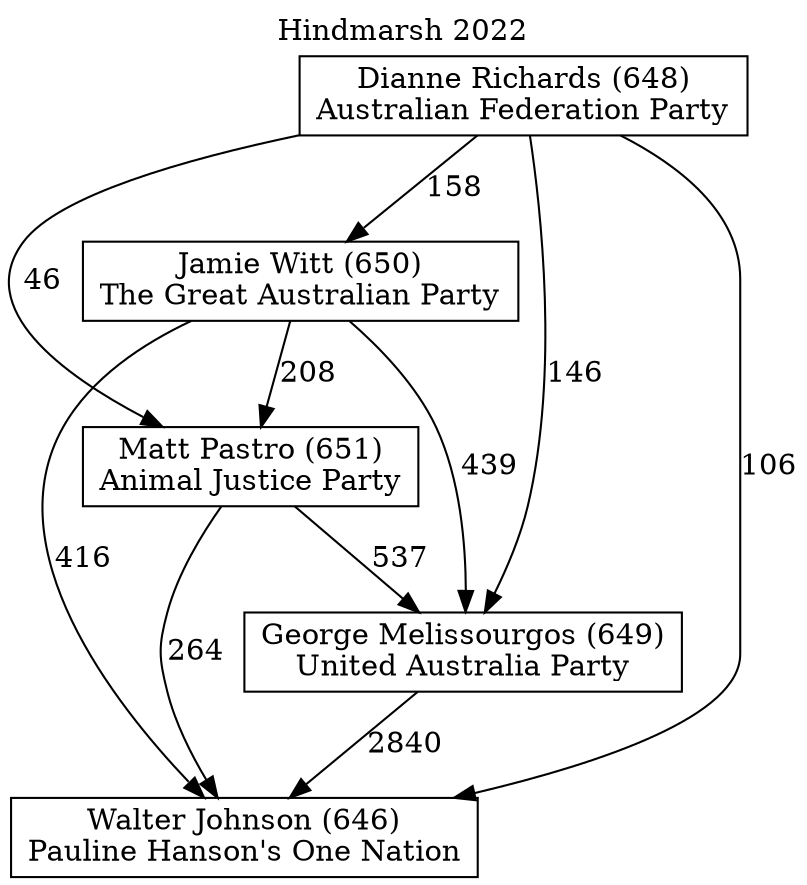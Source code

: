 // House preference flow
digraph "Walter Johnson (646)_Hindmarsh_2022" {
	graph [label="Hindmarsh 2022" labelloc=t mclimit=10]
	node [shape=box]
	"Jamie Witt (650)" [label="Jamie Witt (650)
The Great Australian Party"]
	"Matt Pastro (651)" [label="Matt Pastro (651)
Animal Justice Party"]
	"George Melissourgos (649)" [label="George Melissourgos (649)
United Australia Party"]
	"Dianne Richards (648)" [label="Dianne Richards (648)
Australian Federation Party"]
	"Walter Johnson (646)" [label="Walter Johnson (646)
Pauline Hanson's One Nation"]
	"Matt Pastro (651)" -> "George Melissourgos (649)" [label=537]
	"Jamie Witt (650)" -> "Matt Pastro (651)" [label=208]
	"Dianne Richards (648)" -> "Jamie Witt (650)" [label=158]
	"Jamie Witt (650)" -> "George Melissourgos (649)" [label=439]
	"George Melissourgos (649)" -> "Walter Johnson (646)" [label=2840]
	"Dianne Richards (648)" -> "Matt Pastro (651)" [label=46]
	"Dianne Richards (648)" -> "George Melissourgos (649)" [label=146]
	"Matt Pastro (651)" -> "Walter Johnson (646)" [label=264]
	"Dianne Richards (648)" -> "Walter Johnson (646)" [label=106]
	"Jamie Witt (650)" -> "Walter Johnson (646)" [label=416]
}
